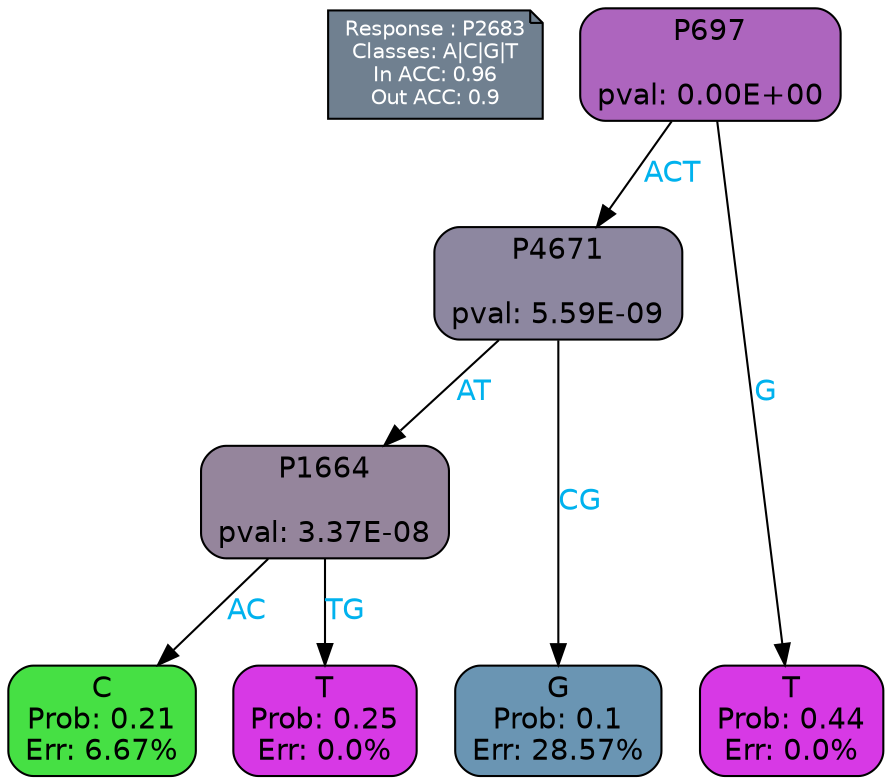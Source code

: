 digraph Tree {
node [shape=box, style="filled, rounded", color="black", fontname=helvetica] ;
graph [ranksep=equally, splines=polylines, bgcolor=transparent, dpi=600] ;
edge [fontname=helvetica] ;
LEGEND [label="Response : P2683
Classes: A|C|G|T
In ACC: 0.96
Out ACC: 0.9
",shape=note,align=left,style=filled,fillcolor="slategray",fontcolor="white",fontsize=10];1 [label="P697

pval: 0.00E+00", fillcolor="#ad65be"] ;
2 [label="P4671

pval: 5.59E-09", fillcolor="#8d87a0"] ;
3 [label="P1664

pval: 3.37E-08", fillcolor="#95859c"] ;
4 [label="C
Prob: 0.21
Err: 6.67%", fillcolor="#46e044"] ;
5 [label="T
Prob: 0.25
Err: 0.0%", fillcolor="#d739e5"] ;
6 [label="G
Prob: 0.1
Err: 28.57%", fillcolor="#6a95b3"] ;
7 [label="T
Prob: 0.44
Err: 0.0%", fillcolor="#d739e5"] ;
1 -> 2 [label="ACT",fontcolor=deepskyblue2] ;
1 -> 7 [label="G",fontcolor=deepskyblue2] ;
2 -> 3 [label="AT",fontcolor=deepskyblue2] ;
2 -> 6 [label="CG",fontcolor=deepskyblue2] ;
3 -> 4 [label="AC",fontcolor=deepskyblue2] ;
3 -> 5 [label="TG",fontcolor=deepskyblue2] ;
{rank = same; 4;5;6;7;}{rank = same; LEGEND;1;}}